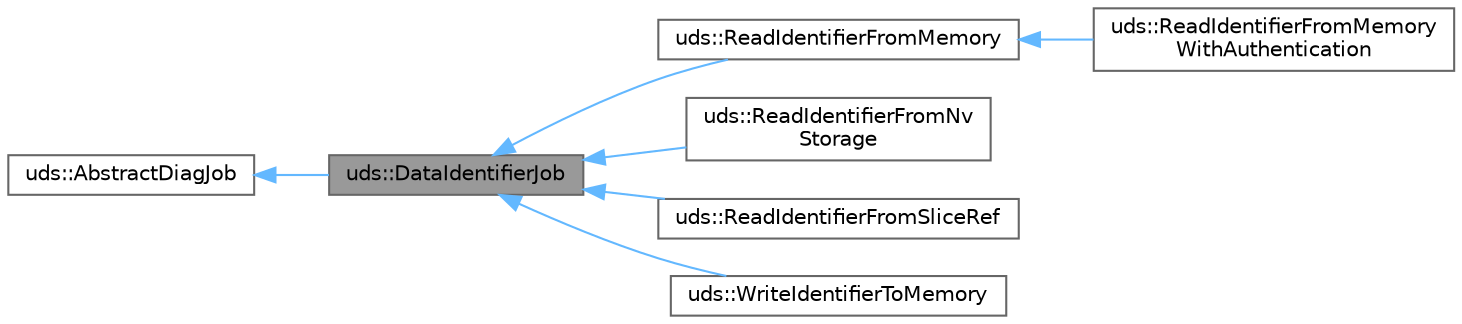 digraph "uds::DataIdentifierJob"
{
 // LATEX_PDF_SIZE
  bgcolor="transparent";
  edge [fontname=Helvetica,fontsize=10,labelfontname=Helvetica,labelfontsize=10];
  node [fontname=Helvetica,fontsize=10,shape=box,height=0.2,width=0.4];
  rankdir="LR";
  Node1 [id="Node000001",label="uds::DataIdentifierJob",height=0.2,width=0.4,color="gray40", fillcolor="grey60", style="filled", fontcolor="black",tooltip=" "];
  Node2 -> Node1 [id="edge1_Node000001_Node000002",dir="back",color="steelblue1",style="solid",tooltip=" "];
  Node2 [id="Node000002",label="uds::AbstractDiagJob",height=0.2,width=0.4,color="gray40", fillcolor="white", style="filled",URL="$dc/ddf/classuds_1_1AbstractDiagJob.html",tooltip=" "];
  Node1 -> Node3 [id="edge2_Node000001_Node000003",dir="back",color="steelblue1",style="solid",tooltip=" "];
  Node3 [id="Node000003",label="uds::ReadIdentifierFromMemory",height=0.2,width=0.4,color="gray40", fillcolor="white", style="filled",URL="$d9/d57/classuds_1_1ReadIdentifierFromMemory.html",tooltip=" "];
  Node3 -> Node4 [id="edge3_Node000003_Node000004",dir="back",color="steelblue1",style="solid",tooltip=" "];
  Node4 [id="Node000004",label="uds::ReadIdentifierFromMemory\lWithAuthentication",height=0.2,width=0.4,color="gray40", fillcolor="white", style="filled",URL="$d5/df2/classuds_1_1ReadIdentifierFromMemoryWithAuthentication.html",tooltip=" "];
  Node1 -> Node5 [id="edge4_Node000001_Node000005",dir="back",color="steelblue1",style="solid",tooltip=" "];
  Node5 [id="Node000005",label="uds::ReadIdentifierFromNv\lStorage",height=0.2,width=0.4,color="gray40", fillcolor="white", style="filled",URL="$d5/ddc/classuds_1_1ReadIdentifierFromNvStorage.html",tooltip=" "];
  Node1 -> Node6 [id="edge5_Node000001_Node000006",dir="back",color="steelblue1",style="solid",tooltip=" "];
  Node6 [id="Node000006",label="uds::ReadIdentifierFromSliceRef",height=0.2,width=0.4,color="gray40", fillcolor="white", style="filled",URL="$d1/dd3/classuds_1_1ReadIdentifierFromSliceRef.html",tooltip=" "];
  Node1 -> Node7 [id="edge6_Node000001_Node000007",dir="back",color="steelblue1",style="solid",tooltip=" "];
  Node7 [id="Node000007",label="uds::WriteIdentifierToMemory",height=0.2,width=0.4,color="gray40", fillcolor="white", style="filled",URL="$d0/ded/classuds_1_1WriteIdentifierToMemory.html",tooltip=" "];
}
